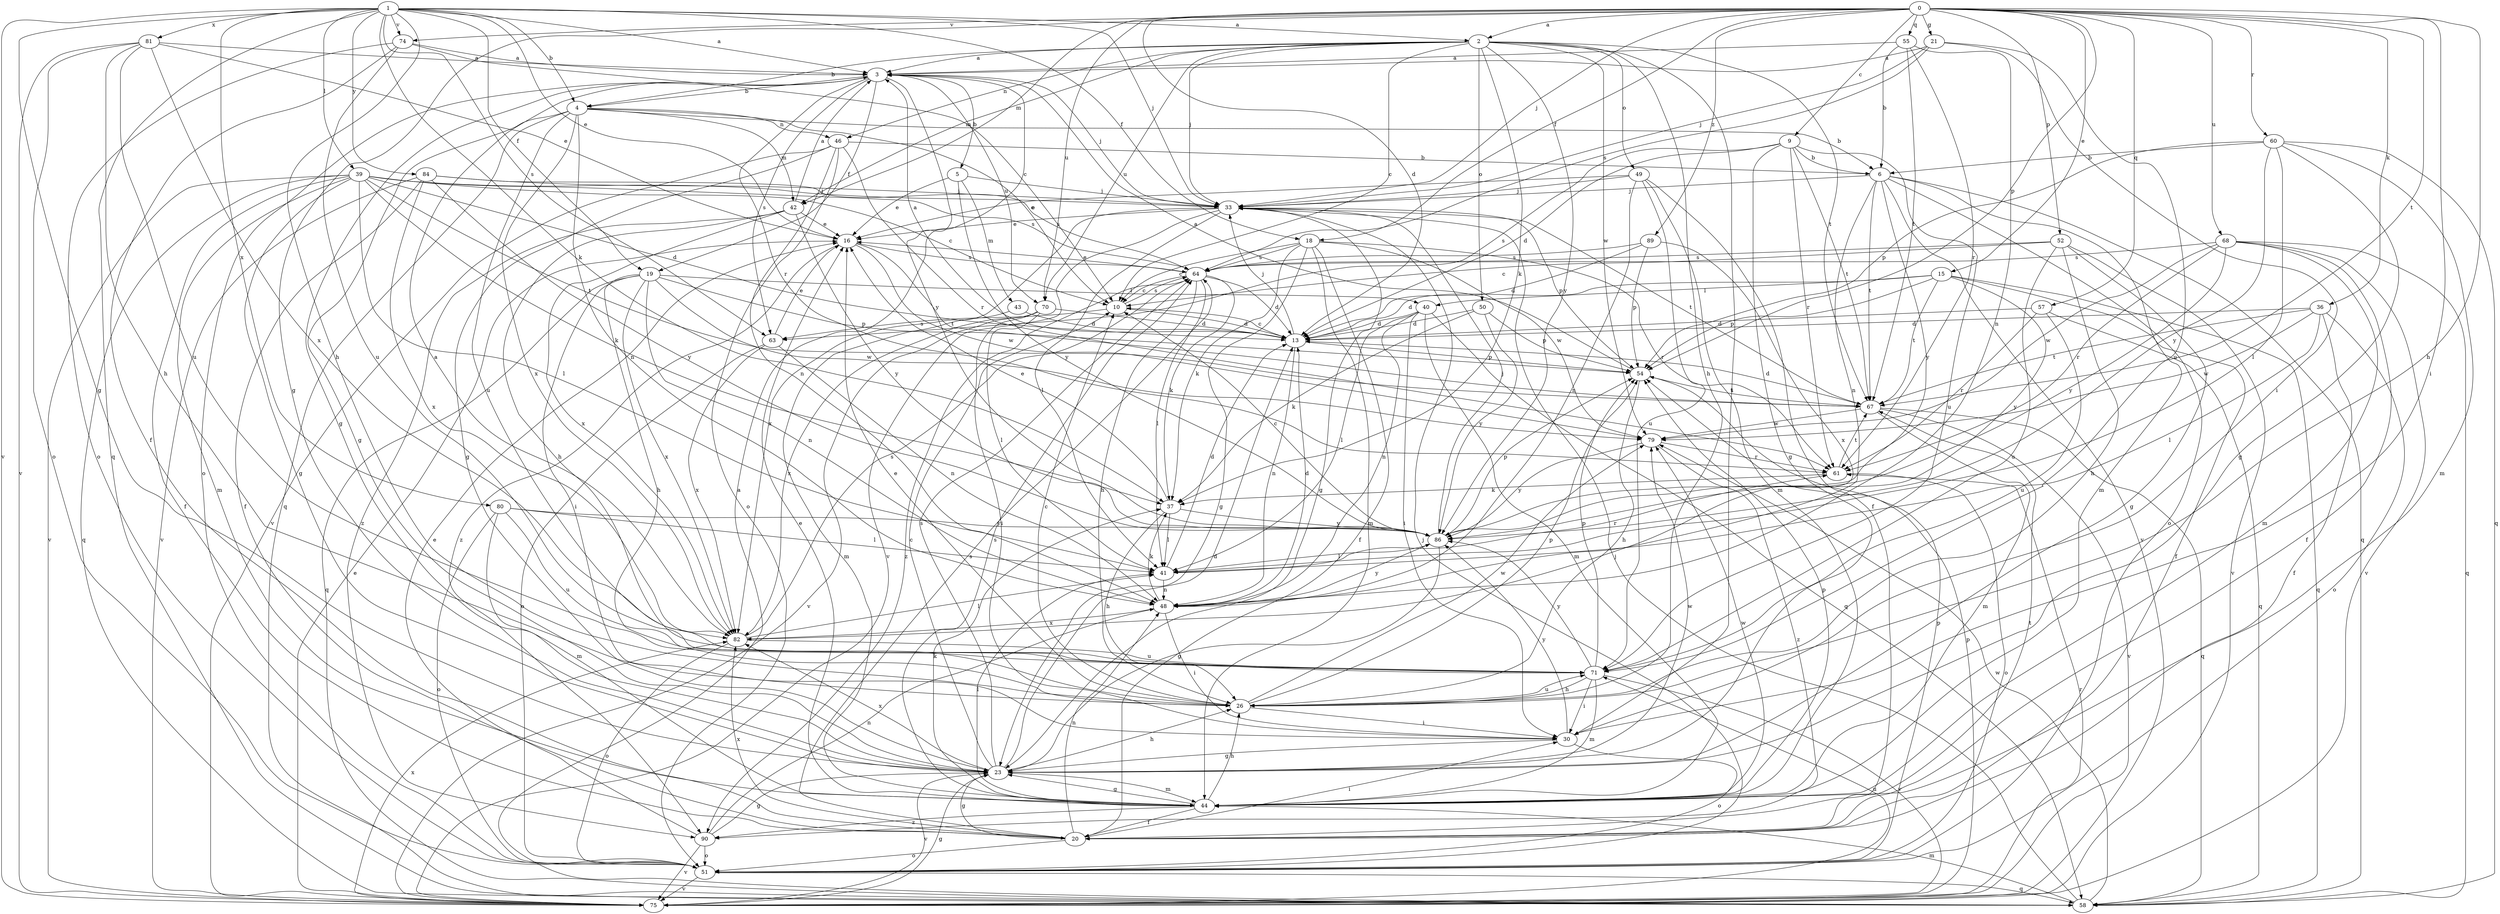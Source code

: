 strict digraph  {
0;
1;
2;
3;
4;
5;
6;
9;
10;
13;
15;
16;
18;
19;
20;
21;
23;
26;
30;
33;
36;
37;
39;
40;
41;
42;
43;
44;
46;
48;
49;
50;
51;
52;
54;
55;
57;
58;
60;
61;
63;
64;
67;
68;
70;
71;
74;
75;
79;
80;
81;
82;
84;
86;
89;
90;
0 -> 2  [label=a];
0 -> 9  [label=c];
0 -> 13  [label=d];
0 -> 15  [label=e];
0 -> 18  [label=f];
0 -> 21  [label=g];
0 -> 23  [label=g];
0 -> 26  [label=h];
0 -> 30  [label=i];
0 -> 33  [label=j];
0 -> 36  [label=k];
0 -> 42  [label=m];
0 -> 52  [label=p];
0 -> 54  [label=p];
0 -> 55  [label=q];
0 -> 57  [label=q];
0 -> 60  [label=r];
0 -> 67  [label=t];
0 -> 68  [label=u];
0 -> 70  [label=u];
0 -> 74  [label=v];
0 -> 89  [label=z];
1 -> 2  [label=a];
1 -> 3  [label=a];
1 -> 4  [label=b];
1 -> 16  [label=e];
1 -> 18  [label=f];
1 -> 19  [label=f];
1 -> 23  [label=g];
1 -> 26  [label=h];
1 -> 33  [label=j];
1 -> 37  [label=k];
1 -> 39  [label=l];
1 -> 58  [label=q];
1 -> 63  [label=s];
1 -> 74  [label=v];
1 -> 75  [label=v];
1 -> 80  [label=x];
1 -> 81  [label=x];
1 -> 84  [label=y];
2 -> 3  [label=a];
2 -> 4  [label=b];
2 -> 10  [label=c];
2 -> 26  [label=h];
2 -> 30  [label=i];
2 -> 33  [label=j];
2 -> 37  [label=k];
2 -> 42  [label=m];
2 -> 46  [label=n];
2 -> 49  [label=o];
2 -> 50  [label=o];
2 -> 67  [label=t];
2 -> 70  [label=u];
2 -> 79  [label=w];
2 -> 86  [label=y];
3 -> 4  [label=b];
3 -> 5  [label=b];
3 -> 19  [label=f];
3 -> 23  [label=g];
3 -> 33  [label=j];
3 -> 51  [label=o];
3 -> 61  [label=r];
3 -> 63  [label=s];
3 -> 70  [label=u];
3 -> 86  [label=y];
4 -> 6  [label=b];
4 -> 10  [label=c];
4 -> 23  [label=g];
4 -> 42  [label=m];
4 -> 46  [label=n];
4 -> 48  [label=n];
4 -> 58  [label=q];
4 -> 71  [label=u];
4 -> 82  [label=x];
5 -> 16  [label=e];
5 -> 33  [label=j];
5 -> 43  [label=m];
5 -> 86  [label=y];
6 -> 33  [label=j];
6 -> 44  [label=m];
6 -> 48  [label=n];
6 -> 51  [label=o];
6 -> 58  [label=q];
6 -> 67  [label=t];
6 -> 75  [label=v];
6 -> 86  [label=y];
9 -> 6  [label=b];
9 -> 13  [label=d];
9 -> 23  [label=g];
9 -> 61  [label=r];
9 -> 63  [label=s];
9 -> 67  [label=t];
9 -> 71  [label=u];
10 -> 13  [label=d];
10 -> 63  [label=s];
10 -> 64  [label=s];
13 -> 3  [label=a];
13 -> 10  [label=c];
13 -> 33  [label=j];
13 -> 48  [label=n];
13 -> 54  [label=p];
15 -> 13  [label=d];
15 -> 20  [label=f];
15 -> 40  [label=l];
15 -> 54  [label=p];
15 -> 58  [label=q];
15 -> 67  [label=t];
15 -> 86  [label=y];
16 -> 64  [label=s];
16 -> 67  [label=t];
16 -> 79  [label=w];
16 -> 90  [label=z];
18 -> 10  [label=c];
18 -> 20  [label=f];
18 -> 23  [label=g];
18 -> 37  [label=k];
18 -> 44  [label=m];
18 -> 61  [label=r];
18 -> 64  [label=s];
18 -> 79  [label=w];
19 -> 26  [label=h];
19 -> 30  [label=i];
19 -> 40  [label=l];
19 -> 48  [label=n];
19 -> 54  [label=p];
19 -> 58  [label=q];
19 -> 79  [label=w];
19 -> 82  [label=x];
20 -> 23  [label=g];
20 -> 30  [label=i];
20 -> 48  [label=n];
20 -> 51  [label=o];
20 -> 64  [label=s];
20 -> 67  [label=t];
20 -> 82  [label=x];
21 -> 3  [label=a];
21 -> 30  [label=i];
21 -> 33  [label=j];
21 -> 64  [label=s];
21 -> 71  [label=u];
23 -> 10  [label=c];
23 -> 13  [label=d];
23 -> 26  [label=h];
23 -> 44  [label=m];
23 -> 64  [label=s];
23 -> 75  [label=v];
23 -> 79  [label=w];
23 -> 82  [label=x];
26 -> 10  [label=c];
26 -> 16  [label=e];
26 -> 30  [label=i];
26 -> 54  [label=p];
26 -> 71  [label=u];
26 -> 79  [label=w];
30 -> 23  [label=g];
30 -> 51  [label=o];
30 -> 86  [label=y];
33 -> 16  [label=e];
33 -> 23  [label=g];
33 -> 41  [label=l];
33 -> 54  [label=p];
33 -> 67  [label=t];
33 -> 75  [label=v];
33 -> 82  [label=x];
36 -> 13  [label=d];
36 -> 20  [label=f];
36 -> 41  [label=l];
36 -> 51  [label=o];
36 -> 67  [label=t];
36 -> 79  [label=w];
37 -> 16  [label=e];
37 -> 26  [label=h];
37 -> 41  [label=l];
37 -> 86  [label=y];
39 -> 10  [label=c];
39 -> 13  [label=d];
39 -> 20  [label=f];
39 -> 23  [label=g];
39 -> 33  [label=j];
39 -> 37  [label=k];
39 -> 41  [label=l];
39 -> 44  [label=m];
39 -> 58  [label=q];
39 -> 64  [label=s];
39 -> 67  [label=t];
39 -> 75  [label=v];
40 -> 13  [label=d];
40 -> 30  [label=i];
40 -> 41  [label=l];
40 -> 44  [label=m];
40 -> 48  [label=n];
40 -> 58  [label=q];
41 -> 13  [label=d];
41 -> 48  [label=n];
41 -> 61  [label=r];
42 -> 3  [label=a];
42 -> 16  [label=e];
42 -> 26  [label=h];
42 -> 82  [label=x];
42 -> 86  [label=y];
42 -> 90  [label=z];
43 -> 13  [label=d];
43 -> 44  [label=m];
44 -> 16  [label=e];
44 -> 20  [label=f];
44 -> 23  [label=g];
44 -> 26  [label=h];
44 -> 37  [label=k];
44 -> 41  [label=l];
44 -> 54  [label=p];
44 -> 64  [label=s];
44 -> 79  [label=w];
44 -> 90  [label=z];
46 -> 6  [label=b];
46 -> 23  [label=g];
46 -> 48  [label=n];
46 -> 51  [label=o];
46 -> 61  [label=r];
46 -> 75  [label=v];
48 -> 13  [label=d];
48 -> 30  [label=i];
48 -> 37  [label=k];
48 -> 82  [label=x];
48 -> 86  [label=y];
49 -> 16  [label=e];
49 -> 20  [label=f];
49 -> 33  [label=j];
49 -> 44  [label=m];
49 -> 48  [label=n];
49 -> 71  [label=u];
50 -> 13  [label=d];
50 -> 37  [label=k];
50 -> 54  [label=p];
50 -> 86  [label=y];
51 -> 33  [label=j];
51 -> 54  [label=p];
51 -> 58  [label=q];
51 -> 75  [label=v];
52 -> 10  [label=c];
52 -> 23  [label=g];
52 -> 26  [label=h];
52 -> 64  [label=s];
52 -> 71  [label=u];
52 -> 75  [label=v];
54 -> 3  [label=a];
54 -> 26  [label=h];
54 -> 67  [label=t];
55 -> 3  [label=a];
55 -> 6  [label=b];
55 -> 48  [label=n];
55 -> 61  [label=r];
55 -> 67  [label=t];
57 -> 13  [label=d];
57 -> 58  [label=q];
57 -> 61  [label=r];
57 -> 71  [label=u];
58 -> 3  [label=a];
58 -> 33  [label=j];
58 -> 44  [label=m];
58 -> 79  [label=w];
60 -> 6  [label=b];
60 -> 23  [label=g];
60 -> 41  [label=l];
60 -> 44  [label=m];
60 -> 54  [label=p];
60 -> 58  [label=q];
60 -> 86  [label=y];
61 -> 37  [label=k];
61 -> 51  [label=o];
61 -> 67  [label=t];
63 -> 16  [label=e];
63 -> 48  [label=n];
63 -> 51  [label=o];
63 -> 82  [label=x];
64 -> 10  [label=c];
64 -> 13  [label=d];
64 -> 16  [label=e];
64 -> 26  [label=h];
64 -> 37  [label=k];
64 -> 41  [label=l];
64 -> 90  [label=z];
67 -> 13  [label=d];
67 -> 44  [label=m];
67 -> 58  [label=q];
67 -> 75  [label=v];
67 -> 79  [label=w];
68 -> 20  [label=f];
68 -> 44  [label=m];
68 -> 58  [label=q];
68 -> 61  [label=r];
68 -> 64  [label=s];
68 -> 75  [label=v];
68 -> 79  [label=w];
68 -> 86  [label=y];
70 -> 13  [label=d];
70 -> 30  [label=i];
70 -> 41  [label=l];
70 -> 75  [label=v];
70 -> 82  [label=x];
71 -> 26  [label=h];
71 -> 30  [label=i];
71 -> 44  [label=m];
71 -> 54  [label=p];
71 -> 75  [label=v];
71 -> 86  [label=y];
74 -> 3  [label=a];
74 -> 10  [label=c];
74 -> 20  [label=f];
74 -> 51  [label=o];
74 -> 71  [label=u];
75 -> 16  [label=e];
75 -> 23  [label=g];
75 -> 54  [label=p];
75 -> 61  [label=r];
75 -> 71  [label=u];
75 -> 82  [label=x];
79 -> 61  [label=r];
79 -> 86  [label=y];
79 -> 90  [label=z];
80 -> 41  [label=l];
80 -> 44  [label=m];
80 -> 51  [label=o];
80 -> 71  [label=u];
80 -> 86  [label=y];
81 -> 3  [label=a];
81 -> 16  [label=e];
81 -> 26  [label=h];
81 -> 51  [label=o];
81 -> 71  [label=u];
81 -> 75  [label=v];
81 -> 82  [label=x];
82 -> 3  [label=a];
82 -> 41  [label=l];
82 -> 51  [label=o];
82 -> 64  [label=s];
82 -> 71  [label=u];
84 -> 20  [label=f];
84 -> 33  [label=j];
84 -> 64  [label=s];
84 -> 75  [label=v];
84 -> 82  [label=x];
84 -> 86  [label=y];
86 -> 10  [label=c];
86 -> 23  [label=g];
86 -> 33  [label=j];
86 -> 41  [label=l];
86 -> 54  [label=p];
89 -> 13  [label=d];
89 -> 54  [label=p];
89 -> 64  [label=s];
89 -> 82  [label=x];
90 -> 16  [label=e];
90 -> 23  [label=g];
90 -> 48  [label=n];
90 -> 51  [label=o];
90 -> 75  [label=v];
}
